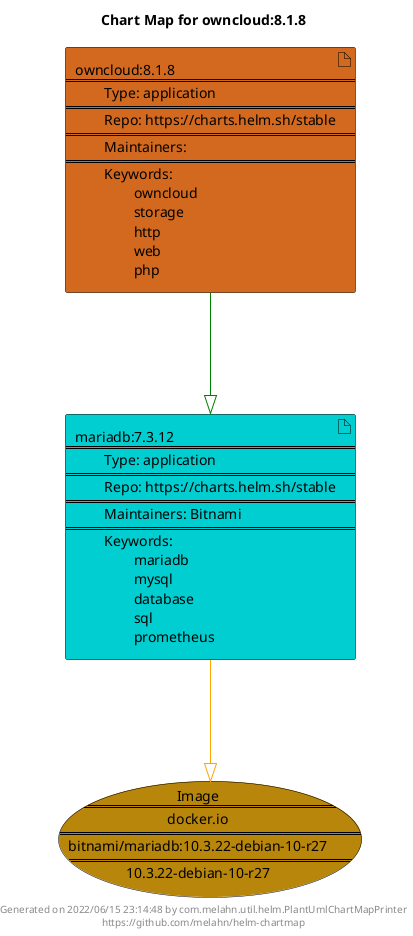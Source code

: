 @startuml
skinparam linetype ortho
skinparam backgroundColor white
skinparam usecaseBorderColor black
skinparam usecaseArrowColor LightSlateGray
skinparam artifactBorderColor black
skinparam artifactArrowColor LightSlateGray

title Chart Map for owncloud:8.1.8

'There are 2 referenced Helm Charts
artifact "mariadb:7.3.12\n====\n\tType: application\n====\n\tRepo: https://charts.helm.sh/stable\n====\n\tMaintainers: Bitnami\n====\n\tKeywords: \n\t\tmariadb\n\t\tmysql\n\t\tdatabase\n\t\tsql\n\t\tprometheus" as mariadb_7_3_12 #DarkTurquoise
artifact "owncloud:8.1.8\n====\n\tType: application\n====\n\tRepo: https://charts.helm.sh/stable\n====\n\tMaintainers: \n====\n\tKeywords: \n\t\towncloud\n\t\tstorage\n\t\thttp\n\t\tweb\n\t\tphp" as owncloud_8_1_8 #Chocolate

'There is one referenced Docker Image
usecase "Image\n====\ndocker.io\n====\nbitnami/mariadb:10.3.22-debian-10-r27\n====\n10.3.22-debian-10-r27" as docker_io_bitnami_mariadb_10_3_22_debian_10_r27 #DarkGoldenRod

'Chart Dependencies
owncloud_8_1_8--[#green]-|>mariadb_7_3_12
mariadb_7_3_12--[#orange]-|>docker_io_bitnami_mariadb_10_3_22_debian_10_r27

center footer Generated on 2022/06/15 23:14:48 by com.melahn.util.helm.PlantUmlChartMapPrinter\nhttps://github.com/melahn/helm-chartmap
@enduml
